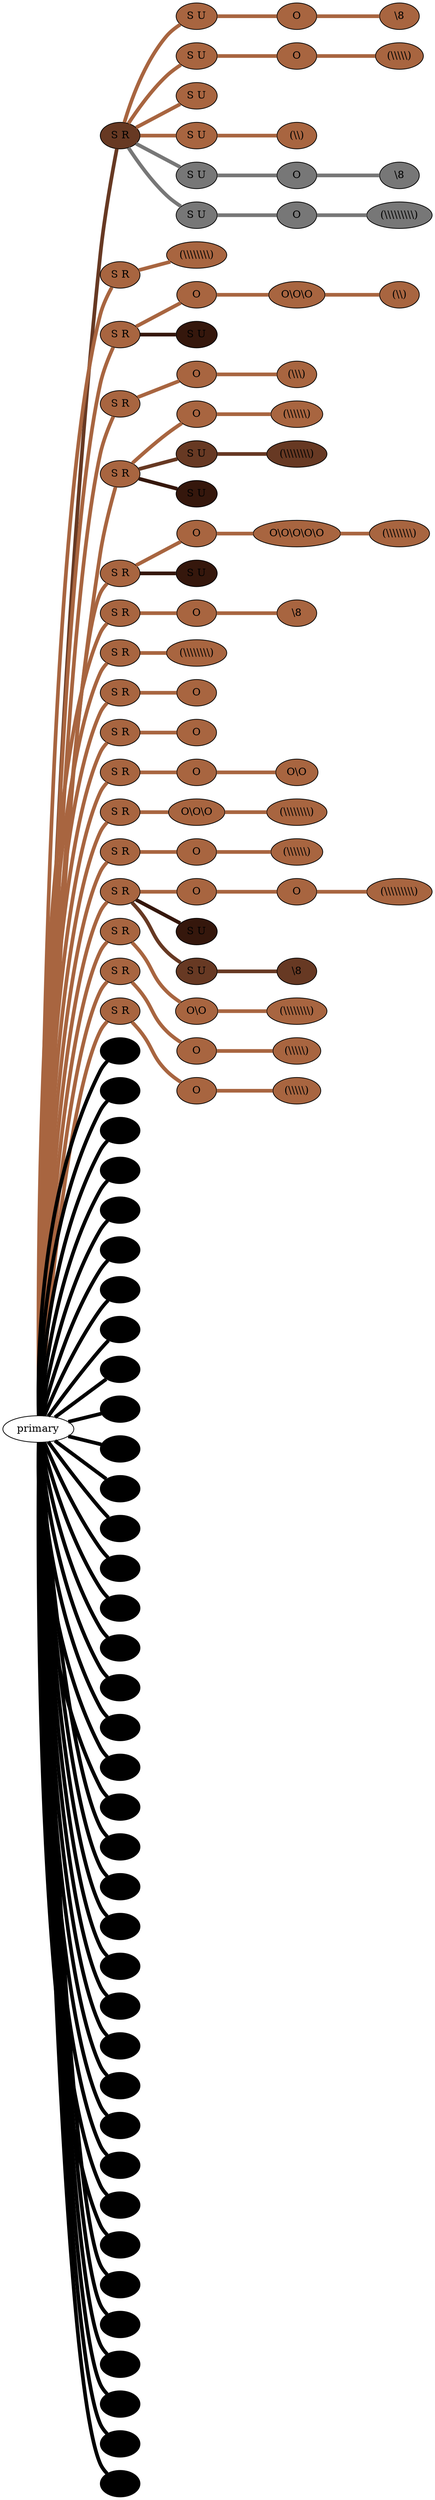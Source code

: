 graph {
 graph [rankdir=LR]
"1" [qtype="pendant_node", pendant_colors="#673923", pendant_ply="S", pendant_attach="R", pendant_length="37", label="S R", style=filled, fillcolor="#673923"]
"primary" -- "1" [qtype="pendant_link",penwidth=5,color="#673923"]
"1s1" [qtype="pendant_node", pendant_colors="#A86540", pendant_ply="S", pendant_attach="U", pendant_length="47", label="S U", style=filled, fillcolor="#A86540"]
"1" -- "1s1" [qtype="pendant_link",penwidth=5,color="#A86540"]
"1s1:0" [qtype="knot_node", knot_value="1", knot_type="S", knot_position="5.0", knot_spin="Z", label="O", style=filled, fillcolor="#A86540"]
"1s1" -- "1s1:0" [qtype="knot_link",penwidth=5,color="#A86540"]
"1s1:1" [qtype="knot_node", knot_value="1", knot_type="E", knot_position="11.0", knot_spin="Z", label="\\8", style=filled, fillcolor="#A86540"]
"1s1:0" -- "1s1:1" [qtype="knot_link",penwidth=5,color="#A86540"]
"1s2" [qtype="pendant_node", pendant_colors="#A86540", pendant_ply="S", pendant_attach="U", pendant_length="20", label="S U", style=filled, fillcolor="#A86540"]
"1" -- "1s2" [qtype="pendant_link",penwidth=5,color="#A86540"]
"1s2:0" [qtype="knot_node", knot_value="1", knot_type="S", knot_position="5.0", knot_spin="Z", label="O", style=filled, fillcolor="#A86540"]
"1s2" -- "1s2:0" [qtype="knot_link",penwidth=5,color="#A86540"]
"1s2:1" [qtype="knot_node", knot_value="5", knot_type="L", knot_position="10.0", knot_spin="Z", label="(\\\\\\\\\\)", style=filled, fillcolor="#A86540"]
"1s2:0" -- "1s2:1" [qtype="knot_link",penwidth=5,color="#A86540"]
"1s3" [qtype="pendant_node", pendant_colors="#A86540", pendant_ply="S", pendant_attach="U", pendant_length="4", label="S U", style=filled, fillcolor="#A86540"]
"1" -- "1s3" [qtype="pendant_link",penwidth=5,color="#A86540"]
"1s4" [qtype="pendant_node", pendant_colors="#A86540", pendant_ply="S", pendant_attach="U", pendant_length="47", label="S U", style=filled, fillcolor="#A86540"]
"1" -- "1s4" [qtype="pendant_link",penwidth=5,color="#A86540"]
"1s4:0" [qtype="knot_node", knot_value="2", knot_type="L", knot_position="10.0", knot_spin="Z", label="(\\\\)", style=filled, fillcolor="#A86540"]
"1s4" -- "1s4:0" [qtype="knot_link",penwidth=5,color="#A86540"]
"1s5" [qtype="pendant_node", pendant_colors="#777777", pendant_ply="S", pendant_attach="U", pendant_length="31", label="S U", style=filled, fillcolor="#777777"]
"1" -- "1s5" [qtype="pendant_link",penwidth=5,color="#777777"]
"1s5:0" [qtype="knot_node", knot_value="1", knot_type="S", knot_position="5.5", knot_spin="Z", label="O", style=filled, fillcolor="#777777"]
"1s5" -- "1s5:0" [qtype="knot_link",penwidth=5,color="#777777"]
"1s5:1" [qtype="knot_node", knot_value="1", knot_type="E", knot_position="11.5", knot_spin="Z", label="\\8", style=filled, fillcolor="#777777"]
"1s5:0" -- "1s5:1" [qtype="knot_link",penwidth=5,color="#777777"]
"1s6" [qtype="pendant_node", pendant_colors="#777777", pendant_ply="S", pendant_attach="U", pendant_length="35", label="S U", style=filled, fillcolor="#777777"]
"1" -- "1s6" [qtype="pendant_link",penwidth=5,color="#777777"]
"1s6:0" [qtype="knot_node", knot_value="1", knot_type="S", knot_position="6.0", knot_spin="Z", label="O", style=filled, fillcolor="#777777"]
"1s6" -- "1s6:0" [qtype="knot_link",penwidth=5,color="#777777"]
"1s6:1" [qtype="knot_node", knot_value="9", knot_type="L", knot_position="11.0", knot_spin="Z", label="(\\\\\\\\\\\\\\\\\\)", style=filled, fillcolor="#777777"]
"1s6:0" -- "1s6:1" [qtype="knot_link",penwidth=5,color="#777777"]
"2" [qtype="pendant_node", pendant_colors="#A86540", pendant_ply="S", pendant_attach="R", pendant_length="31", label="S R", style=filled, fillcolor="#A86540"]
"primary" -- "2" [qtype="pendant_link",penwidth=5,color="#A86540"]
"2:0" [qtype="knot_node", knot_value="8", knot_type="L", knot_position="16.0", knot_spin="Z", label="(\\\\\\\\\\\\\\\\)", style=filled, fillcolor="#A86540"]
"2" -- "2:0" [qtype="knot_link",penwidth=5,color="#A86540"]
"3" [qtype="pendant_node", pendant_colors="#A86540", pendant_ply="S", pendant_attach="R", pendant_length="34", label="S R", style=filled, fillcolor="#A86540"]
"primary" -- "3" [qtype="pendant_link",penwidth=5,color="#A86540"]
"3:0" [qtype="knot_node", knot_value="1", knot_type="S", knot_position="5.0", knot_spin="Z", label="O", style=filled, fillcolor="#A86540"]
"3" -- "3:0" [qtype="knot_link",penwidth=5,color="#A86540"]
"3:1" [qtype="knot_node", knot_value="3", knot_type="S", knot_position="14.0", knot_spin="Z", label="O\\O\\O", style=filled, fillcolor="#A86540"]
"3:0" -- "3:1" [qtype="knot_link",penwidth=5,color="#A86540"]
"3:2" [qtype="knot_node", knot_value="2", knot_type="L", knot_position="23.0", knot_spin="Z", label="(\\\\)", style=filled, fillcolor="#A86540"]
"3:1" -- "3:2" [qtype="knot_link",penwidth=5,color="#A86540"]
"3s1" [qtype="pendant_node", pendant_colors="#35170C,#777777", pendant_ply="S", pendant_attach="U", pendant_length="19", label="S U", style=filled, fillcolor="#35170C"]
"3" -- "3s1" [qtype="pendant_link",penwidth=5,color="#35170C"]
"4" [qtype="pendant_node", pendant_colors="#A86540", pendant_ply="S", pendant_attach="R", pendant_length="37", label="S R", style=filled, fillcolor="#A86540"]
"primary" -- "4" [qtype="pendant_link",penwidth=5,color="#A86540"]
"4:0" [qtype="knot_node", knot_value="1", knot_type="S", knot_position="16.0", knot_spin="Z", label="O", style=filled, fillcolor="#A86540"]
"4" -- "4:0" [qtype="knot_link",penwidth=5,color="#A86540"]
"4:1" [qtype="knot_node", knot_value="3", knot_type="L", knot_position="22.5", knot_spin="Z", label="(\\\\\\)", style=filled, fillcolor="#A86540"]
"4:0" -- "4:1" [qtype="knot_link",penwidth=5,color="#A86540"]
"5" [qtype="pendant_node", pendant_colors="#A86540", pendant_ply="S", pendant_attach="R", pendant_length="34", label="S R", style=filled, fillcolor="#A86540"]
"primary" -- "5" [qtype="pendant_link",penwidth=5,color="#A86540"]
"5:0" [qtype="knot_node", knot_value="1", knot_type="S", knot_position="15.5", knot_spin="Z", label="O", style=filled, fillcolor="#A86540"]
"5" -- "5:0" [qtype="knot_link",penwidth=5,color="#A86540"]
"5:1" [qtype="knot_node", knot_value="6", knot_type="L", knot_position="21.5", knot_spin="Z", label="(\\\\\\\\\\\\)", style=filled, fillcolor="#A86540"]
"5:0" -- "5:1" [qtype="knot_link",penwidth=5,color="#A86540"]
"5s1" [qtype="pendant_node", pendant_colors="#673923,#777777", pendant_ply="S", pendant_attach="U", pendant_length="23", label="S U", style=filled, fillcolor="#673923"]
"5" -- "5s1" [qtype="pendant_link",penwidth=5,color="#673923"]
"5s1:0" [qtype="knot_node", knot_value="8", knot_type="L", knot_position="18.0", knot_spin="Z", label="(\\\\\\\\\\\\\\\\)", style=filled, fillcolor="#673923"]
"5s1" -- "5s1:0" [qtype="knot_link",penwidth=5,color="#673923"]
"5s2" [qtype="pendant_node", pendant_colors="#35170C,#777777", pendant_ply="S", pendant_attach="U", pendant_length="16", label="S U", style=filled, fillcolor="#35170C"]
"5" -- "5s2" [qtype="pendant_link",penwidth=5,color="#35170C"]
"6" [qtype="pendant_node", pendant_colors="#A86540", pendant_ply="S", pendant_attach="R", pendant_length="32", label="S R", style=filled, fillcolor="#A86540"]
"primary" -- "6" [qtype="pendant_link",penwidth=5,color="#A86540"]
"6:0" [qtype="knot_node", knot_value="1", knot_type="S", knot_position="5.5", knot_spin="Z", label="O", style=filled, fillcolor="#A86540"]
"6" -- "6:0" [qtype="knot_link",penwidth=5,color="#A86540"]
"6:1" [qtype="knot_node", knot_value="5", knot_type="S", knot_position="15.5", knot_spin="Z", label="O\\O\\O\\O\\O", style=filled, fillcolor="#A86540"]
"6:0" -- "6:1" [qtype="knot_link",penwidth=5,color="#A86540"]
"6:2" [qtype="knot_node", knot_value="8", knot_type="L", knot_position="20.0", knot_spin="Z", label="(\\\\\\\\\\\\\\\\)", style=filled, fillcolor="#A86540"]
"6:1" -- "6:2" [qtype="knot_link",penwidth=5,color="#A86540"]
"6s1" [qtype="pendant_node", pendant_colors="#35170C,#777777", pendant_ply="S", pendant_attach="U", pendant_length="11", label="S U", style=filled, fillcolor="#35170C"]
"6" -- "6s1" [qtype="pendant_link",penwidth=5,color="#35170C"]
"7" [qtype="pendant_node", pendant_colors="#A86540", pendant_ply="S", pendant_attach="R", pendant_length="37", label="S R", style=filled, fillcolor="#A86540"]
"primary" -- "7" [qtype="pendant_link",penwidth=5,color="#A86540"]
"7:0" [qtype="knot_node", knot_value="1", knot_type="S", knot_position="15.5", knot_spin="Z", label="O", style=filled, fillcolor="#A86540"]
"7" -- "7:0" [qtype="knot_link",penwidth=5,color="#A86540"]
"7:1" [qtype="knot_node", knot_value="1", knot_type="E", knot_position="22.0", knot_spin="Z", label="\\8", style=filled, fillcolor="#A86540"]
"7:0" -- "7:1" [qtype="knot_link",penwidth=5,color="#A86540"]
"8" [qtype="pendant_node", pendant_colors="#A86540", pendant_ply="S", pendant_attach="R", pendant_length="32", label="S R", style=filled, fillcolor="#A86540"]
"primary" -- "8" [qtype="pendant_link",penwidth=5,color="#A86540"]
"8:0" [qtype="knot_node", knot_value="8", knot_type="L", knot_position="21.5", knot_spin="Z", label="(\\\\\\\\\\\\\\\\)", style=filled, fillcolor="#A86540"]
"8" -- "8:0" [qtype="knot_link",penwidth=5,color="#A86540"]
"9" [qtype="pendant_node", pendant_colors="#A86540", pendant_ply="S", pendant_attach="R", pendant_length="38", label="S R", style=filled, fillcolor="#A86540"]
"primary" -- "9" [qtype="pendant_link",penwidth=5,color="#A86540"]
"9:0" [qtype="knot_node", knot_value="1", knot_type="S", knot_position="6.0", knot_spin="Z", label="O", style=filled, fillcolor="#A86540"]
"9" -- "9:0" [qtype="knot_link",penwidth=5,color="#A86540"]
"10" [qtype="pendant_node", pendant_colors="#A86540", pendant_ply="S", pendant_attach="R", pendant_length="40", label="S R", style=filled, fillcolor="#A86540"]
"primary" -- "10" [qtype="pendant_link",penwidth=5,color="#A86540"]
"10:0" [qtype="knot_node", knot_value="1", knot_type="S", knot_position="14.5", knot_spin="Z", label="O", style=filled, fillcolor="#A86540"]
"10" -- "10:0" [qtype="knot_link",penwidth=5,color="#A86540"]
"11" [qtype="pendant_node", pendant_colors="#A86540", pendant_ply="S", pendant_attach="R", pendant_length="38", label="S R", style=filled, fillcolor="#A86540"]
"primary" -- "11" [qtype="pendant_link",penwidth=5,color="#A86540"]
"11:0" [qtype="knot_node", knot_value="1", knot_type="S", knot_position="5.5", knot_spin="Z", label="O", style=filled, fillcolor="#A86540"]
"11" -- "11:0" [qtype="knot_link",penwidth=5,color="#A86540"]
"11:1" [qtype="knot_node", knot_value="2", knot_type="S", knot_position="15.5", knot_spin="Z", label="O\\O", style=filled, fillcolor="#A86540"]
"11:0" -- "11:1" [qtype="knot_link",penwidth=5,color="#A86540"]
"12" [qtype="pendant_node", pendant_colors="#A86540", pendant_ply="S", pendant_attach="R", pendant_length="27", label="S R", style=filled, fillcolor="#A86540"]
"primary" -- "12" [qtype="pendant_link",penwidth=5,color="#A86540"]
"12:0" [qtype="knot_node", knot_value="3", knot_type="S", knot_position="12.0", knot_spin="Z", label="O\\O\\O", style=filled, fillcolor="#A86540"]
"12" -- "12:0" [qtype="knot_link",penwidth=5,color="#A86540"]
"12:1" [qtype="knot_node", knot_value="8", knot_type="L", knot_position="19.5", knot_spin="Z", label="(\\\\\\\\\\\\\\\\)", style=filled, fillcolor="#A86540"]
"12:0" -- "12:1" [qtype="knot_link",penwidth=5,color="#A86540"]
"13" [qtype="pendant_node", pendant_colors="#A86540", pendant_ply="S", pendant_attach="R", pendant_length="32", label="S R", style=filled, fillcolor="#A86540"]
"primary" -- "13" [qtype="pendant_link",penwidth=5,color="#A86540"]
"13:0" [qtype="knot_node", knot_value="1", knot_type="S", knot_position="14.5", knot_spin="Z", label="O", style=filled, fillcolor="#A86540"]
"13" -- "13:0" [qtype="knot_link",penwidth=5,color="#A86540"]
"13:1" [qtype="knot_node", knot_value="6", knot_type="L", knot_position="22.5", knot_spin="Z", label="(\\\\\\\\\\\\)", style=filled, fillcolor="#A86540"]
"13:0" -- "13:1" [qtype="knot_link",penwidth=5,color="#A86540"]
"14" [qtype="pendant_node", pendant_colors="#A86540", pendant_ply="S", pendant_attach="R", pendant_length="28", label="S R", style=filled, fillcolor="#A86540"]
"primary" -- "14" [qtype="pendant_link",penwidth=5,color="#A86540"]
"14:0" [qtype="knot_node", knot_value="1", knot_type="S", knot_position="6.0", knot_spin="Z", label="O", style=filled, fillcolor="#A86540"]
"14" -- "14:0" [qtype="knot_link",penwidth=5,color="#A86540"]
"14:1" [qtype="knot_node", knot_value="1", knot_type="S", knot_position="14.5", knot_spin="Z", label="O", style=filled, fillcolor="#A86540"]
"14:0" -- "14:1" [qtype="knot_link",penwidth=5,color="#A86540"]
"14:2" [qtype="knot_node", knot_value="9", knot_type="L", knot_position="20.5", knot_spin="Z", label="(\\\\\\\\\\\\\\\\\\)", style=filled, fillcolor="#A86540"]
"14:1" -- "14:2" [qtype="knot_link",penwidth=5,color="#A86540"]
"14s1" [qtype="pendant_node", pendant_colors="#35170C,#A86540", pendant_ply="S", pendant_attach="U", pendant_length="9", label="S U", style=filled, fillcolor="#35170C"]
"14" -- "14s1" [qtype="pendant_link",penwidth=5,color="#35170C"]
"14s2" [qtype="pendant_node", pendant_colors="#673923,#777777", pendant_ply="S", pendant_attach="U", pendant_length="29", label="S U", style=filled, fillcolor="#673923"]
"14" -- "14s2" [qtype="pendant_link",penwidth=5,color="#673923"]
"14s2:0" [qtype="knot_node", knot_value="1", knot_type="E", knot_position="16.5", knot_spin="Z", label="\\8", style=filled, fillcolor="#673923"]
"14s2" -- "14s2:0" [qtype="knot_link",penwidth=5,color="#673923"]
"15" [qtype="pendant_node", pendant_colors="#A86540", pendant_ply="S", pendant_attach="R", pendant_length="29", label="S R", style=filled, fillcolor="#A86540"]
"primary" -- "15" [qtype="pendant_link",penwidth=5,color="#A86540"]
"15:0" [qtype="knot_node", knot_value="2", knot_type="S", knot_position="15.5", knot_spin="Z", label="O\\O", style=filled, fillcolor="#A86540"]
"15" -- "15:0" [qtype="knot_link",penwidth=5,color="#A86540"]
"15:1" [qtype="knot_node", knot_value="8", knot_type="L", knot_position="20.5", knot_spin="Z", label="(\\\\\\\\\\\\\\\\)", style=filled, fillcolor="#A86540"]
"15:0" -- "15:1" [qtype="knot_link",penwidth=5,color="#A86540"]
"16" [qtype="pendant_node", pendant_colors="#A86540", pendant_ply="S", pendant_attach="R", pendant_length="33", label="S R", style=filled, fillcolor="#A86540"]
"primary" -- "16" [qtype="pendant_link",penwidth=5,color="#A86540"]
"16:0" [qtype="knot_node", knot_value="1", knot_type="S", knot_position="14.0", knot_spin="Z", label="O", style=filled, fillcolor="#A86540"]
"16" -- "16:0" [qtype="knot_link",penwidth=5,color="#A86540"]
"16:1" [qtype="knot_node", knot_value="5", knot_type="L", knot_position="22.5", knot_spin="Z", label="(\\\\\\\\\\)", style=filled, fillcolor="#A86540"]
"16:0" -- "16:1" [qtype="knot_link",penwidth=5,color="#A86540"]
"17" [qtype="pendant_node", pendant_colors="#A86540", pendant_ply="S", pendant_attach="R", pendant_length="31", label="S R", style=filled, fillcolor="#A86540"]
"primary" -- "17" [qtype="pendant_link",penwidth=5,color="#A86540"]
"17:0" [qtype="knot_node", knot_value="1", knot_type="S", knot_position="14.0", knot_spin="Z", label="O", style=filled, fillcolor="#A86540"]
"17" -- "17:0" [qtype="knot_link",penwidth=5,color="#A86540"]
"17:1" [qtype="knot_node", knot_value="5", knot_type="L", knot_position="23.0", knot_spin="Z", label="(\\\\\\\\\\)", style=filled, fillcolor="#A86540"]
"17:0" -- "17:1" [qtype="knot_link",penwidth=5,color="#A86540"]
"18" [qtype="pendant_node", pendant_colors="#000000", pendant_ply="", pendant_attach="", pendant_length="", label=" ", style=filled, fillcolor="#000000"]
"primary" -- "18" [qtype="pendant_link",penwidth=5,color="#000000"]
"19" [qtype="pendant_node", pendant_colors="#000000", pendant_ply="", pendant_attach="", pendant_length="", label=" ", style=filled, fillcolor="#000000"]
"primary" -- "19" [qtype="pendant_link",penwidth=5,color="#000000"]
"20" [qtype="pendant_node", pendant_colors="#000000", pendant_ply="", pendant_attach="", pendant_length="", label=" ", style=filled, fillcolor="#000000"]
"primary" -- "20" [qtype="pendant_link",penwidth=5,color="#000000"]
"21" [qtype="pendant_node", pendant_colors="#000000", pendant_ply="", pendant_attach="", pendant_length="", label=" ", style=filled, fillcolor="#000000"]
"primary" -- "21" [qtype="pendant_link",penwidth=5,color="#000000"]
"22" [qtype="pendant_node", pendant_colors="#000000", pendant_ply="", pendant_attach="", pendant_length="", label=" ", style=filled, fillcolor="#000000"]
"primary" -- "22" [qtype="pendant_link",penwidth=5,color="#000000"]
"23" [qtype="pendant_node", pendant_colors="#000000", pendant_ply="", pendant_attach="", pendant_length="", label=" ", style=filled, fillcolor="#000000"]
"primary" -- "23" [qtype="pendant_link",penwidth=5,color="#000000"]
"24" [qtype="pendant_node", pendant_colors="#000000", pendant_ply="", pendant_attach="", pendant_length="", label=" ", style=filled, fillcolor="#000000"]
"primary" -- "24" [qtype="pendant_link",penwidth=5,color="#000000"]
"25" [qtype="pendant_node", pendant_colors="#000000", pendant_ply="", pendant_attach="", pendant_length="", label=" ", style=filled, fillcolor="#000000"]
"primary" -- "25" [qtype="pendant_link",penwidth=5,color="#000000"]
"26" [qtype="pendant_node", pendant_colors="#000000", pendant_ply="", pendant_attach="", pendant_length="", label=" ", style=filled, fillcolor="#000000"]
"primary" -- "26" [qtype="pendant_link",penwidth=5,color="#000000"]
"27" [qtype="pendant_node", pendant_colors="#000000", pendant_ply="", pendant_attach="", pendant_length="", label=" ", style=filled, fillcolor="#000000"]
"primary" -- "27" [qtype="pendant_link",penwidth=5,color="#000000"]
"28" [qtype="pendant_node", pendant_colors="#000000", pendant_ply="", pendant_attach="", pendant_length="", label=" ", style=filled, fillcolor="#000000"]
"primary" -- "28" [qtype="pendant_link",penwidth=5,color="#000000"]
"29" [qtype="pendant_node", pendant_colors="#000000", pendant_ply="", pendant_attach="", pendant_length="", label=" ", style=filled, fillcolor="#000000"]
"primary" -- "29" [qtype="pendant_link",penwidth=5,color="#000000"]
"30" [qtype="pendant_node", pendant_colors="#000000", pendant_ply="", pendant_attach="", pendant_length="", label=" ", style=filled, fillcolor="#000000"]
"primary" -- "30" [qtype="pendant_link",penwidth=5,color="#000000"]
"31" [qtype="pendant_node", pendant_colors="#000000", pendant_ply="", pendant_attach="", pendant_length="", label=" ", style=filled, fillcolor="#000000"]
"primary" -- "31" [qtype="pendant_link",penwidth=5,color="#000000"]
"32" [qtype="pendant_node", pendant_colors="#000000", pendant_ply="", pendant_attach="", pendant_length="", label=" ", style=filled, fillcolor="#000000"]
"primary" -- "32" [qtype="pendant_link",penwidth=5,color="#000000"]
"33" [qtype="pendant_node", pendant_colors="#000000", pendant_ply="", pendant_attach="", pendant_length="", label=" ", style=filled, fillcolor="#000000"]
"primary" -- "33" [qtype="pendant_link",penwidth=5,color="#000000"]
"34" [qtype="pendant_node", pendant_colors="#000000", pendant_ply="", pendant_attach="", pendant_length="", label=" ", style=filled, fillcolor="#000000"]
"primary" -- "34" [qtype="pendant_link",penwidth=5,color="#000000"]
"35" [qtype="pendant_node", pendant_colors="#000000", pendant_ply="", pendant_attach="", pendant_length="", label=" ", style=filled, fillcolor="#000000"]
"primary" -- "35" [qtype="pendant_link",penwidth=5,color="#000000"]
"36" [qtype="pendant_node", pendant_colors="#000000", pendant_ply="", pendant_attach="", pendant_length="", label=" ", style=filled, fillcolor="#000000"]
"primary" -- "36" [qtype="pendant_link",penwidth=5,color="#000000"]
"37" [qtype="pendant_node", pendant_colors="#000000", pendant_ply="", pendant_attach="", pendant_length="", label=" ", style=filled, fillcolor="#000000"]
"primary" -- "37" [qtype="pendant_link",penwidth=5,color="#000000"]
"38" [qtype="pendant_node", pendant_colors="#000000", pendant_ply="", pendant_attach="", pendant_length="", label=" ", style=filled, fillcolor="#000000"]
"primary" -- "38" [qtype="pendant_link",penwidth=5,color="#000000"]
"39" [qtype="pendant_node", pendant_colors="#000000", pendant_ply="", pendant_attach="", pendant_length="", label=" ", style=filled, fillcolor="#000000"]
"primary" -- "39" [qtype="pendant_link",penwidth=5,color="#000000"]
"40" [qtype="pendant_node", pendant_colors="#000000", pendant_ply="", pendant_attach="", pendant_length="", label=" ", style=filled, fillcolor="#000000"]
"primary" -- "40" [qtype="pendant_link",penwidth=5,color="#000000"]
"41" [qtype="pendant_node", pendant_colors="#000000", pendant_ply="", pendant_attach="", pendant_length="", label=" ", style=filled, fillcolor="#000000"]
"primary" -- "41" [qtype="pendant_link",penwidth=5,color="#000000"]
"42" [qtype="pendant_node", pendant_colors="#000000", pendant_ply="", pendant_attach="", pendant_length="", label=" ", style=filled, fillcolor="#000000"]
"primary" -- "42" [qtype="pendant_link",penwidth=5,color="#000000"]
"43" [qtype="pendant_node", pendant_colors="#000000", pendant_ply="", pendant_attach="", pendant_length="", label=" ", style=filled, fillcolor="#000000"]
"primary" -- "43" [qtype="pendant_link",penwidth=5,color="#000000"]
"44" [qtype="pendant_node", pendant_colors="#000000", pendant_ply="", pendant_attach="", pendant_length="", label=" ", style=filled, fillcolor="#000000"]
"primary" -- "44" [qtype="pendant_link",penwidth=5,color="#000000"]
"45" [qtype="pendant_node", pendant_colors="#000000", pendant_ply="", pendant_attach="", pendant_length="", label=" ", style=filled, fillcolor="#000000"]
"primary" -- "45" [qtype="pendant_link",penwidth=5,color="#000000"]
"46" [qtype="pendant_node", pendant_colors="#000000", pendant_ply="", pendant_attach="", pendant_length="", label=" ", style=filled, fillcolor="#000000"]
"primary" -- "46" [qtype="pendant_link",penwidth=5,color="#000000"]
"47" [qtype="pendant_node", pendant_colors="#000000", pendant_ply="", pendant_attach="", pendant_length="", label=" ", style=filled, fillcolor="#000000"]
"primary" -- "47" [qtype="pendant_link",penwidth=5,color="#000000"]
"48" [qtype="pendant_node", pendant_colors="#000000", pendant_ply="", pendant_attach="", pendant_length="", label=" ", style=filled, fillcolor="#000000"]
"primary" -- "48" [qtype="pendant_link",penwidth=5,color="#000000"]
"49" [qtype="pendant_node", pendant_colors="#000000", pendant_ply="", pendant_attach="", pendant_length="", label=" ", style=filled, fillcolor="#000000"]
"primary" -- "49" [qtype="pendant_link",penwidth=5,color="#000000"]
"50" [qtype="pendant_node", pendant_colors="#000000", pendant_ply="", pendant_attach="", pendant_length="", label=" ", style=filled, fillcolor="#000000"]
"primary" -- "50" [qtype="pendant_link",penwidth=5,color="#000000"]
"51" [qtype="pendant_node", pendant_colors="#000000", pendant_ply="", pendant_attach="", pendant_length="", label=" ", style=filled, fillcolor="#000000"]
"primary" -- "51" [qtype="pendant_link",penwidth=5,color="#000000"]
"52" [qtype="pendant_node", pendant_colors="#000000", pendant_ply="", pendant_attach="", pendant_length="", label=" ", style=filled, fillcolor="#000000"]
"primary" -- "52" [qtype="pendant_link",penwidth=5,color="#000000"]
"53" [qtype="pendant_node", pendant_colors="#000000", pendant_ply="", pendant_attach="", pendant_length="", label=" ", style=filled, fillcolor="#000000"]
"primary" -- "53" [qtype="pendant_link",penwidth=5,color="#000000"]
"54" [qtype="pendant_node", pendant_colors="#000000", pendant_ply="", pendant_attach="", pendant_length="", label=" ", style=filled, fillcolor="#000000"]
"primary" -- "54" [qtype="pendant_link",penwidth=5,color="#000000"]
}
